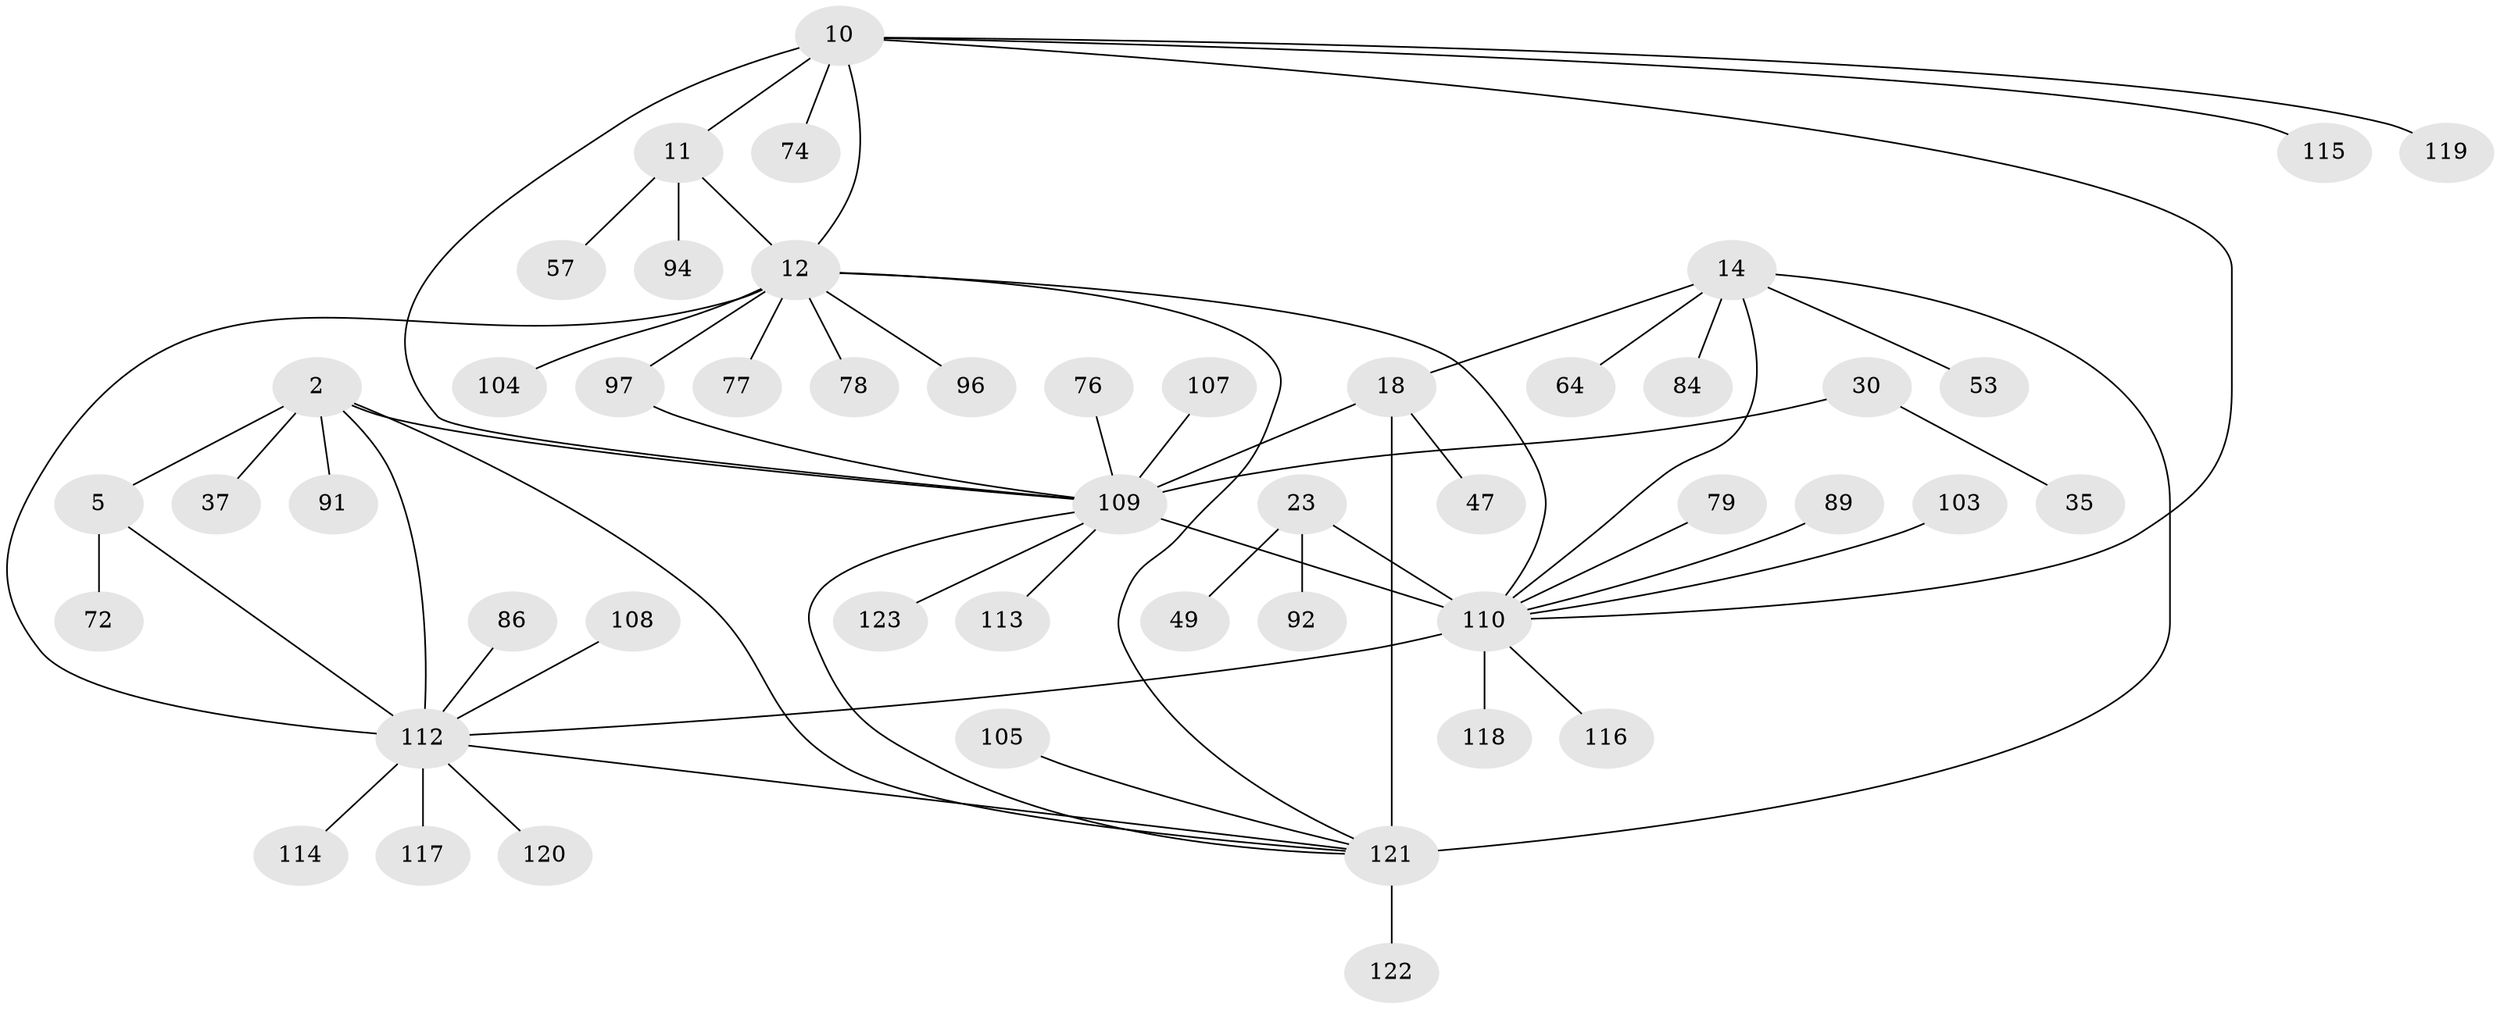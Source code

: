 // original degree distribution, {7: 0.04065040650406504, 5: 0.024390243902439025, 13: 0.016260162601626018, 6: 0.06504065040650407, 10: 0.016260162601626018, 8: 0.032520325203252036, 9: 0.032520325203252036, 17: 0.008130081300813009, 12: 0.008130081300813009, 11: 0.008130081300813009, 1: 0.5284552845528455, 3: 0.024390243902439025, 2: 0.18699186991869918, 4: 0.008130081300813009}
// Generated by graph-tools (version 1.1) at 2025/57/03/04/25 21:57:49]
// undirected, 49 vertices, 61 edges
graph export_dot {
graph [start="1"]
  node [color=gray90,style=filled];
  2 [super="+1"];
  5 [super="+3"];
  10 [super="+9"];
  11 [super="+8"];
  12 [super="+7"];
  14 [super="+13"];
  18 [super="+17"];
  23 [super="+21"];
  30 [super="+26"];
  35;
  37 [super="+34"];
  47;
  49;
  53;
  57;
  64;
  72;
  74;
  76;
  77;
  78;
  79;
  84;
  86;
  89;
  91;
  92;
  94;
  96;
  97 [super="+52"];
  103;
  104;
  105;
  107 [super="+67"];
  108;
  109 [super="+70+29+28+43+65+69+75"];
  110 [super="+32+87+98+100+99+83+46+48+58+61+24+45"];
  112 [super="+111+80+41+51+81"];
  113;
  114 [super="+93"];
  115;
  116;
  117;
  118 [super="+106"];
  119;
  120;
  121 [super="+85+50+54+55+56+88+101+102"];
  122;
  123;
  2 -- 5 [weight=4];
  2 -- 91;
  2 -- 37;
  2 -- 112 [weight=4];
  2 -- 121;
  2 -- 109;
  5 -- 72;
  5 -- 112 [weight=4];
  10 -- 11 [weight=4];
  10 -- 12 [weight=4];
  10 -- 74;
  10 -- 115;
  10 -- 119;
  10 -- 109 [weight=2];
  10 -- 110;
  11 -- 12 [weight=4];
  11 -- 94;
  11 -- 57;
  12 -- 78;
  12 -- 96;
  12 -- 104;
  12 -- 77;
  12 -- 110 [weight=2];
  12 -- 112 [weight=3];
  12 -- 97;
  12 -- 121;
  14 -- 18 [weight=4];
  14 -- 53;
  14 -- 64;
  14 -- 84;
  14 -- 121 [weight=4];
  14 -- 110;
  18 -- 47;
  18 -- 121 [weight=4];
  18 -- 109;
  23 -- 49;
  23 -- 92;
  23 -- 110 [weight=8];
  30 -- 35;
  30 -- 109 [weight=8];
  76 -- 109;
  79 -- 110;
  86 -- 112;
  89 -- 110;
  97 -- 109;
  103 -- 110;
  105 -- 121;
  107 -- 109;
  108 -- 112;
  109 -- 110 [weight=2];
  109 -- 123;
  109 -- 121 [weight=2];
  109 -- 113;
  110 -- 112;
  110 -- 118;
  110 -- 116;
  112 -- 114;
  112 -- 117;
  112 -- 120;
  112 -- 121;
  121 -- 122;
}
